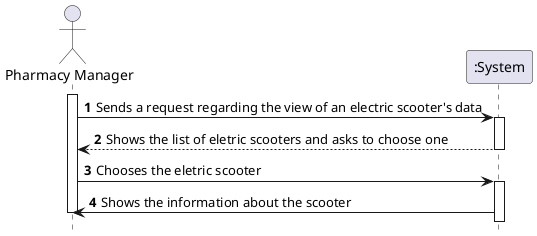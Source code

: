 @startuml
autonumber
hide footbox

actor "Pharmacy Manager" as PHARMAN

participant ":System" as SYST

activate PHARMAN

PHARMAN -> SYST : Sends a request regarding the view of an electric scooter's data
activate SYST
SYST --> PHARMAN : Shows the list of eletric scooters and asks to choose one
deactivate SYST
PHARMAN -> SYST : Chooses the eletric scooter
activate SYST
SYST -> PHARMAN : Shows the information about the scooter

deactivate PHARMAN

@enduml